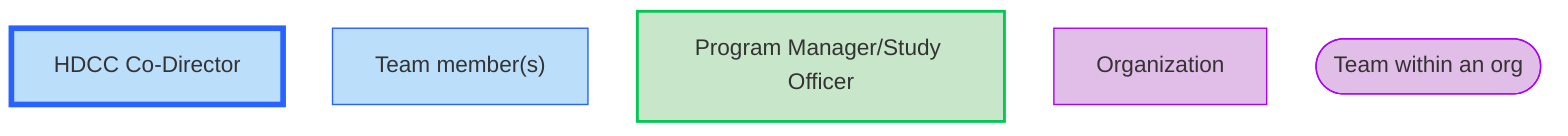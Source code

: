 ---
config:
  layout: elk
---
flowchart TB
    n13["HDCC Co-Director"]
    n14["Team member(s)"]
    n15["Program Manager/Study Officer"]
    n16["Organization"]
    n17(["Team within an org"])
    n14@{ shape: rect}
    n15@{ shape: rect}
    n16@{ shape: rect}
    style n13 stroke:#2962FF,fill:#BBDEFB,stroke-width:4px,stroke-dasharray: 0
    style n14 stroke:#2962FF,fill:#BBDEFB
    style n15 fill:#C8E6C9,stroke:#00C853,stroke-width:2px,stroke-dasharray: 0
    style n16 stroke:#AA00FF,fill:#E1BEE7
    style n17 stroke:#AA00FF,fill:#E1BEE7